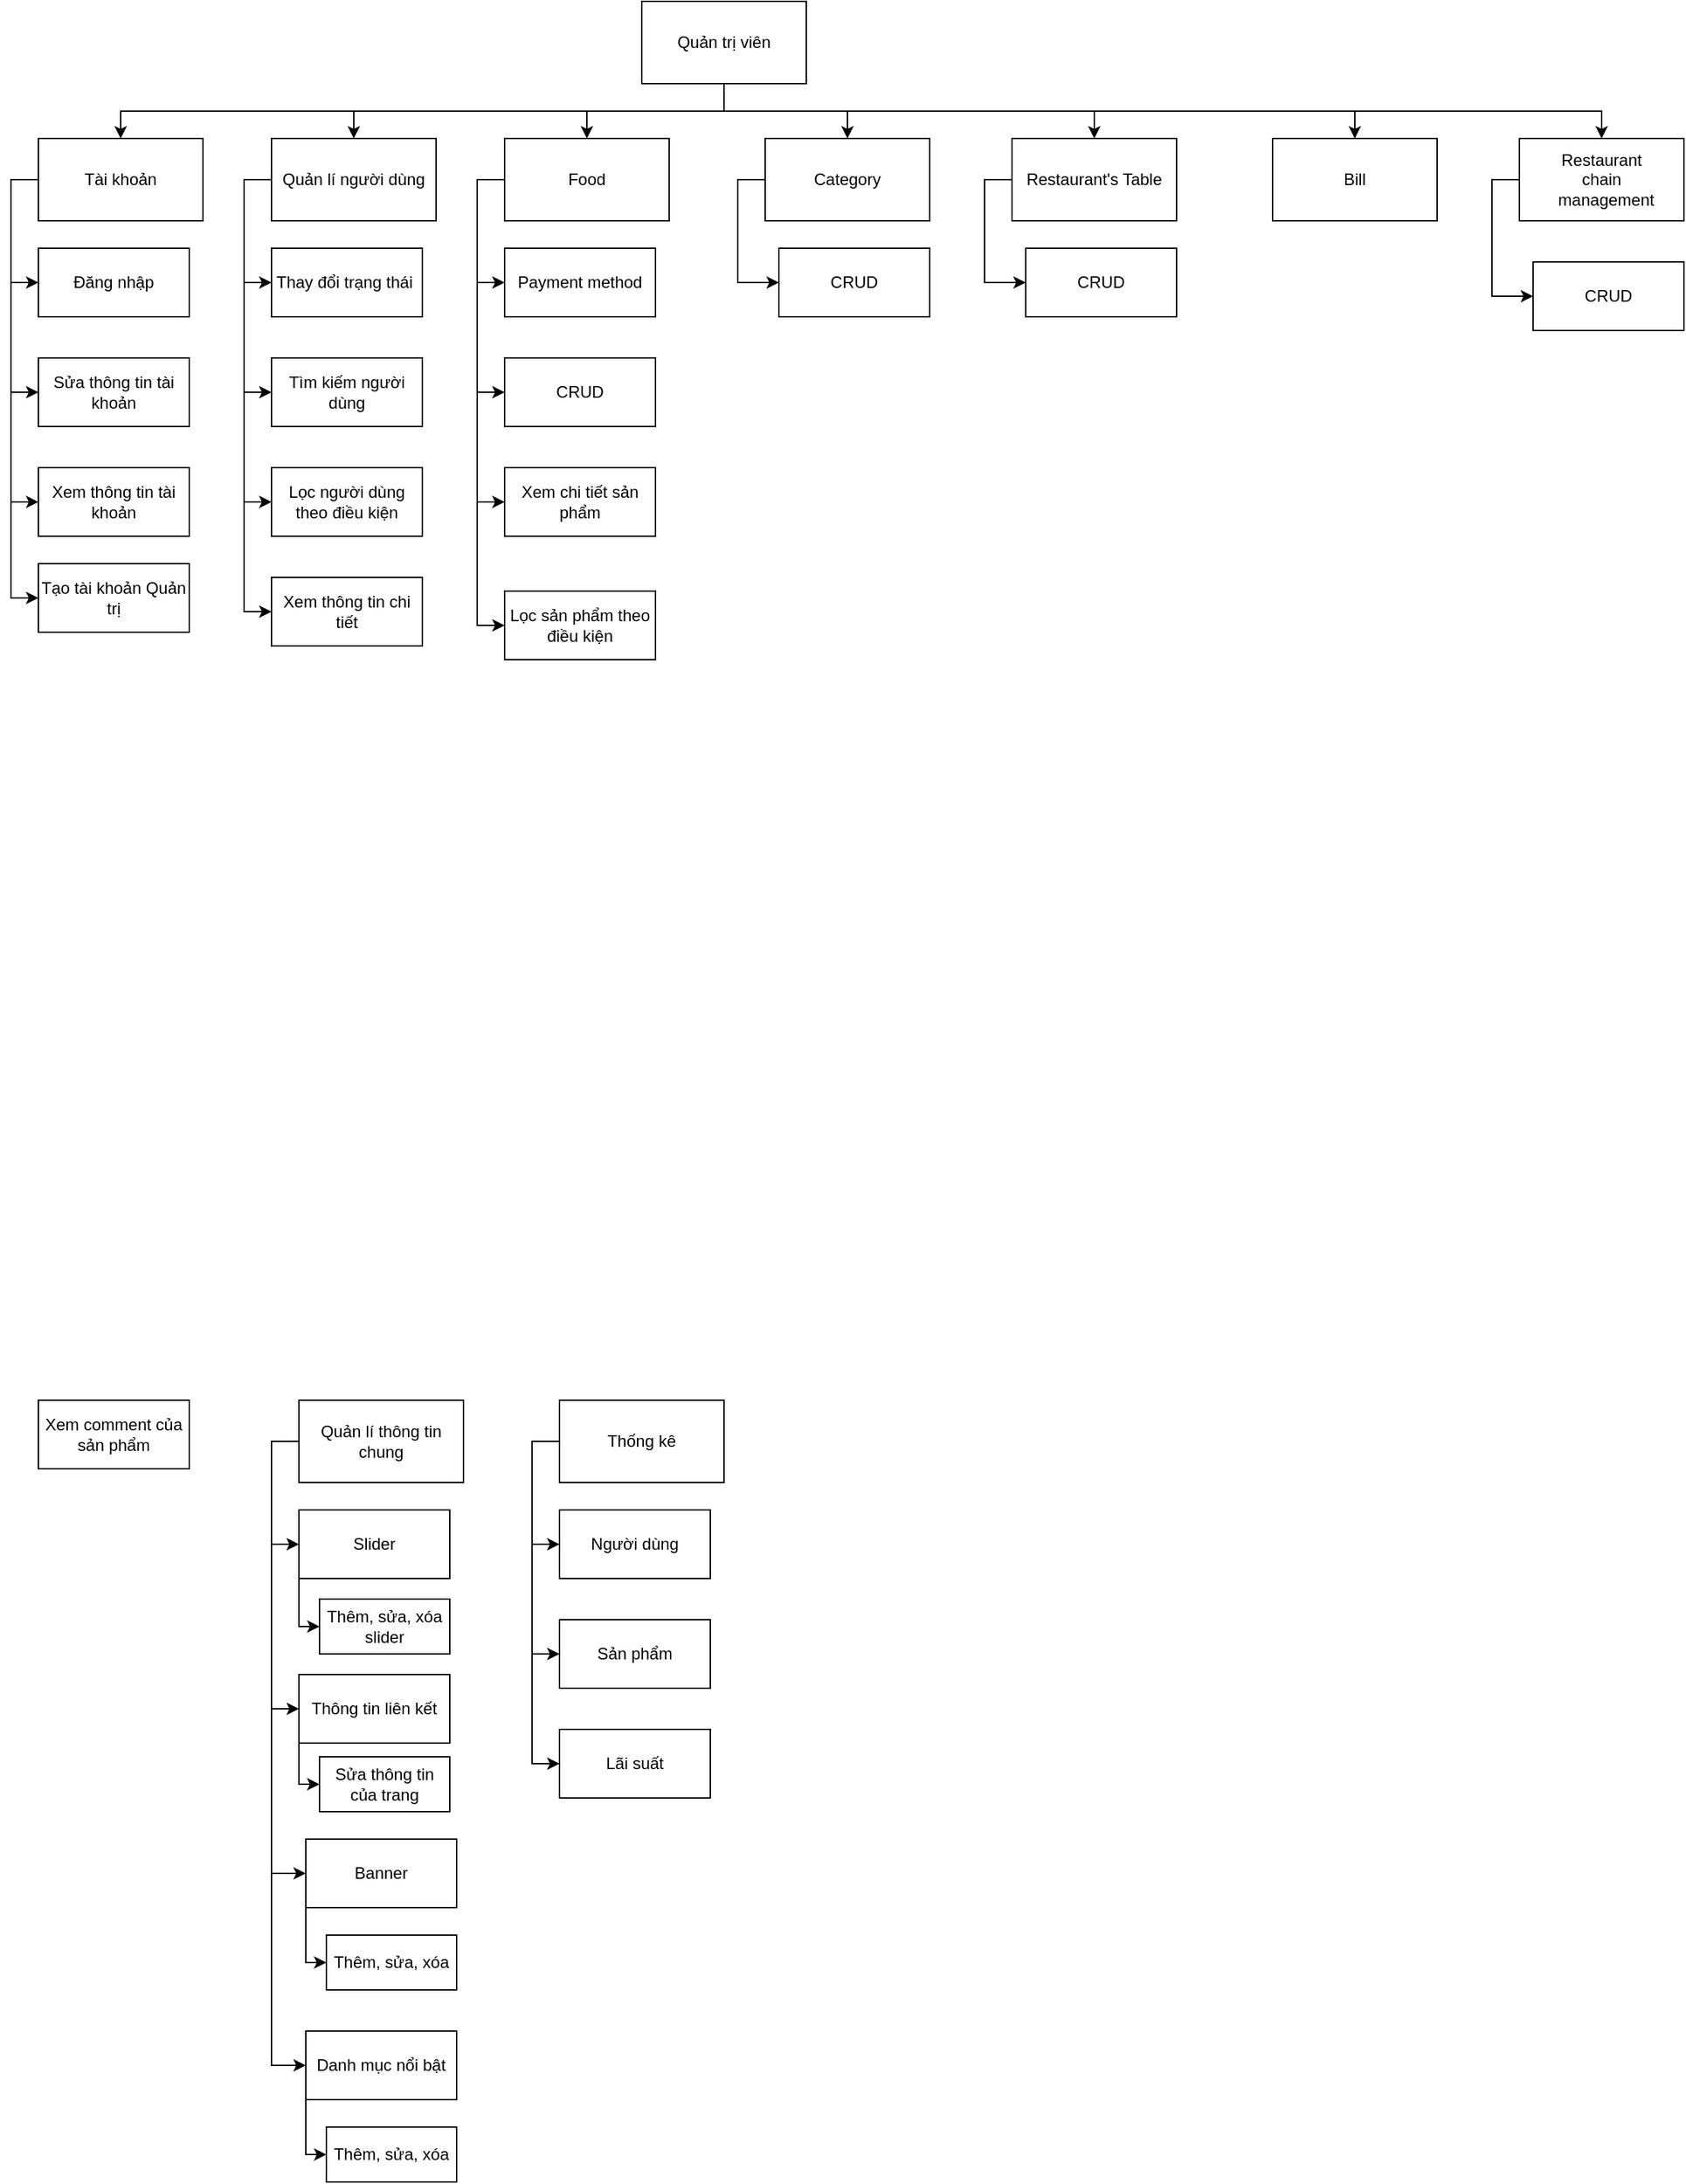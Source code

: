 <mxfile version="20.7.4" pages="2"><diagram id="S6a34cAJ6FbzMuUgn9UT" name="AdminFunc"><mxGraphModel dx="1049" dy="625" grid="1" gridSize="10" guides="1" tooltips="1" connect="1" arrows="1" fold="1" page="1" pageScale="1" pageWidth="827" pageHeight="1169" background="#ffffff" math="0" shadow="0"><root><mxCell id="0"/><mxCell id="1" parent="0"/><mxCell id="1QMe0hOP8fKqEk55TFbn-24" style="edgeStyle=orthogonalEdgeStyle;rounded=0;orthogonalLoop=1;jettySize=auto;html=1;exitX=0.5;exitY=1;exitDx=0;exitDy=0;entryX=0.5;entryY=0;entryDx=0;entryDy=0;" parent="1" source="1QMe0hOP8fKqEk55TFbn-1" target="1QMe0hOP8fKqEk55TFbn-2" edge="1"><mxGeometry relative="1" as="geometry"><Array as="points"><mxPoint x="580" y="100"/><mxPoint x="140" y="100"/></Array></mxGeometry></mxCell><mxCell id="1QMe0hOP8fKqEk55TFbn-25" style="edgeStyle=orthogonalEdgeStyle;rounded=0;orthogonalLoop=1;jettySize=auto;html=1;exitX=0.5;exitY=1;exitDx=0;exitDy=0;" parent="1" source="1QMe0hOP8fKqEk55TFbn-1" target="1QMe0hOP8fKqEk55TFbn-3" edge="1"><mxGeometry relative="1" as="geometry"/></mxCell><mxCell id="1QMe0hOP8fKqEk55TFbn-26" style="edgeStyle=orthogonalEdgeStyle;rounded=0;orthogonalLoop=1;jettySize=auto;html=1;exitX=0.5;exitY=1;exitDx=0;exitDy=0;" parent="1" source="1QMe0hOP8fKqEk55TFbn-1" target="1QMe0hOP8fKqEk55TFbn-4" edge="1"><mxGeometry relative="1" as="geometry"><mxPoint x="460" y="110" as="targetPoint"/></mxGeometry></mxCell><mxCell id="l_fmiocFP9ih8sD8bSBY-52" style="edgeStyle=orthogonalEdgeStyle;rounded=0;orthogonalLoop=1;jettySize=auto;html=1;entryX=0.5;entryY=0;entryDx=0;entryDy=0;" parent="1" source="1QMe0hOP8fKqEk55TFbn-1" target="l_fmiocFP9ih8sD8bSBY-8" edge="1"><mxGeometry relative="1" as="geometry"/></mxCell><mxCell id="l_fmiocFP9ih8sD8bSBY-54" style="edgeStyle=orthogonalEdgeStyle;rounded=0;orthogonalLoop=1;jettySize=auto;html=1;entryX=0.5;entryY=0;entryDx=0;entryDy=0;" parent="1" source="1QMe0hOP8fKqEk55TFbn-1" target="l_fmiocFP9ih8sD8bSBY-53" edge="1"><mxGeometry relative="1" as="geometry"><Array as="points"><mxPoint x="580" y="100"/><mxPoint x="850" y="100"/></Array></mxGeometry></mxCell><mxCell id="l_fmiocFP9ih8sD8bSBY-56" style="edgeStyle=orthogonalEdgeStyle;rounded=0;orthogonalLoop=1;jettySize=auto;html=1;entryX=0.5;entryY=0;entryDx=0;entryDy=0;" parent="1" source="1QMe0hOP8fKqEk55TFbn-1" target="NXDPdTp_VMdqfBLQFBYV-1" edge="1"><mxGeometry relative="1" as="geometry"><Array as="points"><mxPoint x="580" y="100"/><mxPoint x="1040" y="100"/></Array></mxGeometry></mxCell><mxCell id="l_fmiocFP9ih8sD8bSBY-57" style="edgeStyle=orthogonalEdgeStyle;rounded=0;orthogonalLoop=1;jettySize=auto;html=1;entryX=0.5;entryY=0;entryDx=0;entryDy=0;" parent="1" source="1QMe0hOP8fKqEk55TFbn-1" target="l_fmiocFP9ih8sD8bSBY-2" edge="1"><mxGeometry relative="1" as="geometry"><Array as="points"><mxPoint x="580" y="100"/><mxPoint x="1220" y="100"/></Array></mxGeometry></mxCell><mxCell id="1QMe0hOP8fKqEk55TFbn-1" value="Quản trị viên" style="rounded=0;whiteSpace=wrap;html=1;" parent="1" vertex="1"><mxGeometry x="520" y="20" width="120" height="60" as="geometry"/></mxCell><mxCell id="1QMe0hOP8fKqEk55TFbn-30" style="edgeStyle=orthogonalEdgeStyle;rounded=0;orthogonalLoop=1;jettySize=auto;html=1;exitX=0;exitY=0.5;exitDx=0;exitDy=0;entryX=0;entryY=0.5;entryDx=0;entryDy=0;" parent="1" source="1QMe0hOP8fKqEk55TFbn-2" target="1QMe0hOP8fKqEk55TFbn-8" edge="1"><mxGeometry relative="1" as="geometry"/></mxCell><mxCell id="1QMe0hOP8fKqEk55TFbn-31" style="edgeStyle=orthogonalEdgeStyle;rounded=0;orthogonalLoop=1;jettySize=auto;html=1;exitX=0;exitY=0.5;exitDx=0;exitDy=0;entryX=0;entryY=0.5;entryDx=0;entryDy=0;" parent="1" source="1QMe0hOP8fKqEk55TFbn-2" target="1QMe0hOP8fKqEk55TFbn-9" edge="1"><mxGeometry relative="1" as="geometry"/></mxCell><mxCell id="1QMe0hOP8fKqEk55TFbn-32" style="edgeStyle=orthogonalEdgeStyle;rounded=0;orthogonalLoop=1;jettySize=auto;html=1;exitX=0;exitY=0.5;exitDx=0;exitDy=0;entryX=0;entryY=0.5;entryDx=0;entryDy=0;" parent="1" source="1QMe0hOP8fKqEk55TFbn-2" target="1QMe0hOP8fKqEk55TFbn-10" edge="1"><mxGeometry relative="1" as="geometry"/></mxCell><mxCell id="lbw085937Y-UANZiom46-5" style="edgeStyle=orthogonalEdgeStyle;rounded=0;orthogonalLoop=1;jettySize=auto;html=1;entryX=0;entryY=0.5;entryDx=0;entryDy=0;" parent="1" source="1QMe0hOP8fKqEk55TFbn-2" target="lbw085937Y-UANZiom46-6" edge="1"><mxGeometry relative="1" as="geometry"><mxPoint x="60" y="450" as="targetPoint"/><Array as="points"><mxPoint x="60" y="150"/><mxPoint x="60" y="455"/></Array></mxGeometry></mxCell><mxCell id="1QMe0hOP8fKqEk55TFbn-2" value="Tài khoản" style="rounded=0;whiteSpace=wrap;html=1;" parent="1" vertex="1"><mxGeometry x="80" y="120" width="120" height="60" as="geometry"/></mxCell><mxCell id="1QMe0hOP8fKqEk55TFbn-37" style="edgeStyle=orthogonalEdgeStyle;rounded=0;orthogonalLoop=1;jettySize=auto;html=1;exitX=0;exitY=0.5;exitDx=0;exitDy=0;entryX=0;entryY=0.5;entryDx=0;entryDy=0;" parent="1" source="1QMe0hOP8fKqEk55TFbn-3" target="1QMe0hOP8fKqEk55TFbn-12" edge="1"><mxGeometry relative="1" as="geometry"/></mxCell><mxCell id="1QMe0hOP8fKqEk55TFbn-38" style="edgeStyle=orthogonalEdgeStyle;rounded=0;orthogonalLoop=1;jettySize=auto;html=1;exitX=0;exitY=0.5;exitDx=0;exitDy=0;entryX=0;entryY=0.5;entryDx=0;entryDy=0;" parent="1" source="1QMe0hOP8fKqEk55TFbn-3" target="1QMe0hOP8fKqEk55TFbn-34" edge="1"><mxGeometry relative="1" as="geometry"/></mxCell><mxCell id="1QMe0hOP8fKqEk55TFbn-40" style="edgeStyle=orthogonalEdgeStyle;rounded=0;orthogonalLoop=1;jettySize=auto;html=1;exitX=0;exitY=0.5;exitDx=0;exitDy=0;entryX=0;entryY=0.5;entryDx=0;entryDy=0;" parent="1" source="1QMe0hOP8fKqEk55TFbn-3" target="1QMe0hOP8fKqEk55TFbn-35" edge="1"><mxGeometry relative="1" as="geometry"/></mxCell><mxCell id="1QMe0hOP8fKqEk55TFbn-44" style="edgeStyle=orthogonalEdgeStyle;rounded=0;orthogonalLoop=1;jettySize=auto;html=1;entryX=0;entryY=0.5;entryDx=0;entryDy=0;" parent="1" source="1QMe0hOP8fKqEk55TFbn-3" target="1QMe0hOP8fKqEk55TFbn-36" edge="1"><mxGeometry relative="1" as="geometry"><Array as="points"><mxPoint x="230" y="150"/><mxPoint x="230" y="465"/></Array></mxGeometry></mxCell><mxCell id="1QMe0hOP8fKqEk55TFbn-3" value="Quản lí người dùng" style="rounded=0;whiteSpace=wrap;html=1;" parent="1" vertex="1"><mxGeometry x="250" y="120" width="120" height="60" as="geometry"/></mxCell><mxCell id="1QMe0hOP8fKqEk55TFbn-45" style="edgeStyle=orthogonalEdgeStyle;rounded=0;orthogonalLoop=1;jettySize=auto;html=1;entryX=0;entryY=0.5;entryDx=0;entryDy=0;" parent="1" source="1QMe0hOP8fKqEk55TFbn-4" edge="1"><mxGeometry relative="1" as="geometry"><Array as="points"><mxPoint x="400" y="150"/><mxPoint x="400" y="225"/></Array><mxPoint x="420.0" y="225" as="targetPoint"/></mxGeometry></mxCell><mxCell id="l_fmiocFP9ih8sD8bSBY-11" style="edgeStyle=orthogonalEdgeStyle;rounded=0;orthogonalLoop=1;jettySize=auto;html=1;entryX=0;entryY=0.5;entryDx=0;entryDy=0;" parent="1" source="1QMe0hOP8fKqEk55TFbn-4" target="1QMe0hOP8fKqEk55TFbn-17" edge="1"><mxGeometry relative="1" as="geometry"><Array as="points"><mxPoint x="400" y="150"/><mxPoint x="400" y="305"/></Array></mxGeometry></mxCell><mxCell id="l_fmiocFP9ih8sD8bSBY-12" style="edgeStyle=orthogonalEdgeStyle;rounded=0;orthogonalLoop=1;jettySize=auto;html=1;entryX=0;entryY=0.5;entryDx=0;entryDy=0;" parent="1" source="1QMe0hOP8fKqEk55TFbn-4" target="1QMe0hOP8fKqEk55TFbn-18" edge="1"><mxGeometry relative="1" as="geometry"><Array as="points"><mxPoint x="400" y="150"/><mxPoint x="400" y="385"/></Array></mxGeometry></mxCell><mxCell id="l_fmiocFP9ih8sD8bSBY-17" style="edgeStyle=orthogonalEdgeStyle;rounded=0;orthogonalLoop=1;jettySize=auto;html=1;entryX=0;entryY=0.5;entryDx=0;entryDy=0;" parent="1" source="1QMe0hOP8fKqEk55TFbn-4" target="1QMe0hOP8fKqEk55TFbn-20" edge="1"><mxGeometry relative="1" as="geometry"><Array as="points"><mxPoint x="400" y="150"/><mxPoint x="400" y="475"/></Array></mxGeometry></mxCell><mxCell id="1QMe0hOP8fKqEk55TFbn-4" value="Food" style="rounded=0;whiteSpace=wrap;html=1;" parent="1" vertex="1"><mxGeometry x="420" y="120" width="120" height="60" as="geometry"/></mxCell><mxCell id="1QMe0hOP8fKqEk55TFbn-8" value="Đăng nhập" style="rounded=0;whiteSpace=wrap;html=1;" parent="1" vertex="1"><mxGeometry x="80" y="200" width="110" height="50" as="geometry"/></mxCell><mxCell id="1QMe0hOP8fKqEk55TFbn-9" value="Sửa thông tin tài khoản" style="rounded=0;whiteSpace=wrap;html=1;" parent="1" vertex="1"><mxGeometry x="80" y="280" width="110" height="50" as="geometry"/></mxCell><mxCell id="1QMe0hOP8fKqEk55TFbn-10" value="Xem thông tin tài khoản" style="rounded=0;whiteSpace=wrap;html=1;" parent="1" vertex="1"><mxGeometry x="80" y="360" width="110" height="50" as="geometry"/></mxCell><mxCell id="1QMe0hOP8fKqEk55TFbn-12" value="Thay đổi trạng thái&amp;nbsp;" style="rounded=0;whiteSpace=wrap;html=1;" parent="1" vertex="1"><mxGeometry x="250" y="200" width="110" height="50" as="geometry"/></mxCell><mxCell id="1QMe0hOP8fKqEk55TFbn-17" value="CRUD" style="rounded=0;whiteSpace=wrap;html=1;" parent="1" vertex="1"><mxGeometry x="420" y="280" width="110" height="50" as="geometry"/></mxCell><mxCell id="1QMe0hOP8fKqEk55TFbn-18" value="Xem chi tiết sản phẩm" style="rounded=0;whiteSpace=wrap;html=1;" parent="1" vertex="1"><mxGeometry x="420" y="360" width="110" height="50" as="geometry"/></mxCell><mxCell id="1QMe0hOP8fKqEk55TFbn-20" value="Lọc sản phẩm theo điều kiện" style="rounded=0;whiteSpace=wrap;html=1;" parent="1" vertex="1"><mxGeometry x="420" y="450" width="110" height="50" as="geometry"/></mxCell><mxCell id="1QMe0hOP8fKqEk55TFbn-34" value="Tìm kiếm người dùng" style="rounded=0;whiteSpace=wrap;html=1;" parent="1" vertex="1"><mxGeometry x="250" y="280" width="110" height="50" as="geometry"/></mxCell><mxCell id="1QMe0hOP8fKqEk55TFbn-35" value="Lọc người dùng theo điều kiện" style="rounded=0;whiteSpace=wrap;html=1;" parent="1" vertex="1"><mxGeometry x="250" y="360" width="110" height="50" as="geometry"/></mxCell><mxCell id="1QMe0hOP8fKqEk55TFbn-36" value="Xem thông tin chi tiết" style="rounded=0;whiteSpace=wrap;html=1;" parent="1" vertex="1"><mxGeometry x="250" y="440" width="110" height="50" as="geometry"/></mxCell><mxCell id="NXDPdTp_VMdqfBLQFBYV-1" value="Bill" style="rounded=0;whiteSpace=wrap;html=1;" parent="1" vertex="1"><mxGeometry x="980" y="120" width="120" height="60" as="geometry"/></mxCell><mxCell id="lbw085937Y-UANZiom46-6" value="Tạo tài khoản Quản trị" style="rounded=0;whiteSpace=wrap;html=1;" parent="1" vertex="1"><mxGeometry x="80" y="430" width="110" height="50" as="geometry"/></mxCell><mxCell id="l_fmiocFP9ih8sD8bSBY-5" style="edgeStyle=orthogonalEdgeStyle;rounded=0;orthogonalLoop=1;jettySize=auto;html=1;entryX=0;entryY=0.5;entryDx=0;entryDy=0;" parent="1" source="l_fmiocFP9ih8sD8bSBY-2" target="l_fmiocFP9ih8sD8bSBY-4" edge="1"><mxGeometry relative="1" as="geometry"><Array as="points"><mxPoint x="1140" y="150"/><mxPoint x="1140" y="235"/></Array></mxGeometry></mxCell><mxCell id="l_fmiocFP9ih8sD8bSBY-2" value="Restaurant&lt;br&gt;chain&lt;br&gt;&amp;nbsp; management" style="rounded=0;whiteSpace=wrap;html=1;" parent="1" vertex="1"><mxGeometry x="1160" y="120" width="120" height="60" as="geometry"/></mxCell><mxCell id="l_fmiocFP9ih8sD8bSBY-4" value="CRUD" style="rounded=0;whiteSpace=wrap;html=1;" parent="1" vertex="1"><mxGeometry x="1170" y="210" width="110" height="50" as="geometry"/></mxCell><mxCell id="l_fmiocFP9ih8sD8bSBY-6" value="Payment method" style="rounded=0;whiteSpace=wrap;html=1;" parent="1" vertex="1"><mxGeometry x="420" y="200" width="110" height="50" as="geometry"/></mxCell><mxCell id="l_fmiocFP9ih8sD8bSBY-61" style="edgeStyle=orthogonalEdgeStyle;rounded=0;orthogonalLoop=1;jettySize=auto;html=1;entryX=0;entryY=0.5;entryDx=0;entryDy=0;" parent="1" source="l_fmiocFP9ih8sD8bSBY-8" target="l_fmiocFP9ih8sD8bSBY-59" edge="1"><mxGeometry relative="1" as="geometry"><Array as="points"><mxPoint x="590" y="150"/><mxPoint x="590" y="225"/></Array></mxGeometry></mxCell><mxCell id="l_fmiocFP9ih8sD8bSBY-8" value="Category" style="rounded=0;whiteSpace=wrap;html=1;" parent="1" vertex="1"><mxGeometry x="610" y="120" width="120" height="60" as="geometry"/></mxCell><mxCell id="l_fmiocFP9ih8sD8bSBY-16" value="Xem comment của sản phẩm" style="rounded=0;whiteSpace=wrap;html=1;" parent="1" vertex="1"><mxGeometry x="80" y="1040" width="110" height="50" as="geometry"/></mxCell><mxCell id="l_fmiocFP9ih8sD8bSBY-35" style="edgeStyle=orthogonalEdgeStyle;rounded=0;orthogonalLoop=1;jettySize=auto;html=1;entryX=0;entryY=0.5;entryDx=0;entryDy=0;" parent="1" source="l_fmiocFP9ih8sD8bSBY-39" target="l_fmiocFP9ih8sD8bSBY-41" edge="1"><mxGeometry relative="1" as="geometry"><Array as="points"><mxPoint x="250" y="1070"/><mxPoint x="250" y="1145"/></Array></mxGeometry></mxCell><mxCell id="l_fmiocFP9ih8sD8bSBY-36" style="edgeStyle=orthogonalEdgeStyle;rounded=0;orthogonalLoop=1;jettySize=auto;html=1;entryX=0;entryY=0.5;entryDx=0;entryDy=0;" parent="1" source="l_fmiocFP9ih8sD8bSBY-39" target="l_fmiocFP9ih8sD8bSBY-44" edge="1"><mxGeometry relative="1" as="geometry"><Array as="points"><mxPoint x="250" y="1070"/><mxPoint x="250" y="1265"/></Array></mxGeometry></mxCell><mxCell id="l_fmiocFP9ih8sD8bSBY-37" style="edgeStyle=orthogonalEdgeStyle;rounded=0;orthogonalLoop=1;jettySize=auto;html=1;entryX=0;entryY=0.5;entryDx=0;entryDy=0;" parent="1" target="l_fmiocFP9ih8sD8bSBY-47" edge="1"><mxGeometry relative="1" as="geometry"><mxPoint x="250.0" y="1110" as="sourcePoint"/><Array as="points"><mxPoint x="250" y="1385"/></Array></mxGeometry></mxCell><mxCell id="l_fmiocFP9ih8sD8bSBY-38" style="edgeStyle=orthogonalEdgeStyle;rounded=0;orthogonalLoop=1;jettySize=auto;html=1;entryX=0;entryY=0.5;entryDx=0;entryDy=0;" parent="1" source="l_fmiocFP9ih8sD8bSBY-39" target="l_fmiocFP9ih8sD8bSBY-50" edge="1"><mxGeometry relative="1" as="geometry"><Array as="points"><mxPoint x="250" y="1070"/><mxPoint x="250" y="1525"/></Array></mxGeometry></mxCell><mxCell id="l_fmiocFP9ih8sD8bSBY-39" value="Quản lí thông tin chung" style="rounded=0;whiteSpace=wrap;html=1;" parent="1" vertex="1"><mxGeometry x="270" y="1040" width="120" height="60" as="geometry"/></mxCell><mxCell id="l_fmiocFP9ih8sD8bSBY-40" style="edgeStyle=orthogonalEdgeStyle;rounded=0;orthogonalLoop=1;jettySize=auto;html=1;exitX=0;exitY=1;exitDx=0;exitDy=0;entryX=0;entryY=0.5;entryDx=0;entryDy=0;" parent="1" source="l_fmiocFP9ih8sD8bSBY-41" target="l_fmiocFP9ih8sD8bSBY-42" edge="1"><mxGeometry relative="1" as="geometry"><Array as="points"><mxPoint x="270" y="1205"/></Array></mxGeometry></mxCell><mxCell id="l_fmiocFP9ih8sD8bSBY-41" value="Slider" style="rounded=0;whiteSpace=wrap;html=1;" parent="1" vertex="1"><mxGeometry x="270" y="1120" width="110" height="50" as="geometry"/></mxCell><mxCell id="l_fmiocFP9ih8sD8bSBY-42" value="Thêm, sửa, xóa slider" style="rounded=0;whiteSpace=wrap;html=1;" parent="1" vertex="1"><mxGeometry x="285" y="1185" width="95" height="40" as="geometry"/></mxCell><mxCell id="l_fmiocFP9ih8sD8bSBY-43" style="edgeStyle=orthogonalEdgeStyle;rounded=0;orthogonalLoop=1;jettySize=auto;html=1;exitX=0;exitY=1;exitDx=0;exitDy=0;entryX=0;entryY=0.5;entryDx=0;entryDy=0;" parent="1" source="l_fmiocFP9ih8sD8bSBY-44" target="l_fmiocFP9ih8sD8bSBY-45" edge="1"><mxGeometry relative="1" as="geometry"><Array as="points"><mxPoint x="270" y="1320"/></Array></mxGeometry></mxCell><mxCell id="l_fmiocFP9ih8sD8bSBY-44" value="Thông tin liên kết" style="rounded=0;whiteSpace=wrap;html=1;" parent="1" vertex="1"><mxGeometry x="270" y="1240" width="110" height="50" as="geometry"/></mxCell><mxCell id="l_fmiocFP9ih8sD8bSBY-45" value="Sửa thông tin của trang" style="rounded=0;whiteSpace=wrap;html=1;" parent="1" vertex="1"><mxGeometry x="285" y="1300" width="95" height="40" as="geometry"/></mxCell><mxCell id="l_fmiocFP9ih8sD8bSBY-46" style="edgeStyle=orthogonalEdgeStyle;rounded=0;orthogonalLoop=1;jettySize=auto;html=1;exitX=0;exitY=1;exitDx=0;exitDy=0;entryX=0;entryY=0.5;entryDx=0;entryDy=0;" parent="1" source="l_fmiocFP9ih8sD8bSBY-47" target="l_fmiocFP9ih8sD8bSBY-48" edge="1"><mxGeometry relative="1" as="geometry"><Array as="points"><mxPoint x="275" y="1450"/></Array></mxGeometry></mxCell><mxCell id="l_fmiocFP9ih8sD8bSBY-47" value="Banner" style="rounded=0;whiteSpace=wrap;html=1;" parent="1" vertex="1"><mxGeometry x="275" y="1360" width="110" height="50" as="geometry"/></mxCell><mxCell id="l_fmiocFP9ih8sD8bSBY-48" value="Thêm, sửa, xóa" style="rounded=0;whiteSpace=wrap;html=1;" parent="1" vertex="1"><mxGeometry x="290" y="1430" width="95" height="40" as="geometry"/></mxCell><mxCell id="l_fmiocFP9ih8sD8bSBY-49" style="edgeStyle=orthogonalEdgeStyle;rounded=0;orthogonalLoop=1;jettySize=auto;html=1;exitX=0;exitY=1;exitDx=0;exitDy=0;entryX=0;entryY=0.5;entryDx=0;entryDy=0;" parent="1" source="l_fmiocFP9ih8sD8bSBY-50" target="l_fmiocFP9ih8sD8bSBY-51" edge="1"><mxGeometry relative="1" as="geometry"><Array as="points"><mxPoint x="275" y="1590"/></Array></mxGeometry></mxCell><mxCell id="l_fmiocFP9ih8sD8bSBY-50" value="Danh mục nổi bật" style="rounded=0;whiteSpace=wrap;html=1;" parent="1" vertex="1"><mxGeometry x="275" y="1500" width="110" height="50" as="geometry"/></mxCell><mxCell id="l_fmiocFP9ih8sD8bSBY-51" value="Thêm, sửa, xóa" style="rounded=0;whiteSpace=wrap;html=1;" parent="1" vertex="1"><mxGeometry x="290" y="1570" width="95" height="40" as="geometry"/></mxCell><mxCell id="l_fmiocFP9ih8sD8bSBY-62" style="edgeStyle=orthogonalEdgeStyle;rounded=0;orthogonalLoop=1;jettySize=auto;html=1;entryX=0;entryY=0.5;entryDx=0;entryDy=0;" parent="1" source="l_fmiocFP9ih8sD8bSBY-53" target="l_fmiocFP9ih8sD8bSBY-58" edge="1"><mxGeometry relative="1" as="geometry"><Array as="points"><mxPoint x="770" y="150"/><mxPoint x="770" y="225"/></Array></mxGeometry></mxCell><mxCell id="l_fmiocFP9ih8sD8bSBY-53" value="Restaurant's Table" style="rounded=0;whiteSpace=wrap;html=1;" parent="1" vertex="1"><mxGeometry x="790" y="120" width="120" height="60" as="geometry"/></mxCell><mxCell id="l_fmiocFP9ih8sD8bSBY-58" value="CRUD" style="rounded=0;whiteSpace=wrap;html=1;" parent="1" vertex="1"><mxGeometry x="800" y="200" width="110" height="50" as="geometry"/></mxCell><mxCell id="l_fmiocFP9ih8sD8bSBY-59" value="CRUD" style="rounded=0;whiteSpace=wrap;html=1;" parent="1" vertex="1"><mxGeometry x="620" y="200" width="110" height="50" as="geometry"/></mxCell><mxCell id="l_fmiocFP9ih8sD8bSBY-63" style="edgeStyle=orthogonalEdgeStyle;rounded=0;orthogonalLoop=1;jettySize=auto;html=1;entryX=0;entryY=0.5;entryDx=0;entryDy=0;" parent="1" source="l_fmiocFP9ih8sD8bSBY-66" target="l_fmiocFP9ih8sD8bSBY-67" edge="1"><mxGeometry relative="1" as="geometry"><Array as="points"><mxPoint x="440" y="1070"/><mxPoint x="440" y="1145"/></Array></mxGeometry></mxCell><mxCell id="l_fmiocFP9ih8sD8bSBY-64" style="edgeStyle=orthogonalEdgeStyle;rounded=0;orthogonalLoop=1;jettySize=auto;html=1;entryX=0;entryY=0.5;entryDx=0;entryDy=0;" parent="1" source="l_fmiocFP9ih8sD8bSBY-66" target="l_fmiocFP9ih8sD8bSBY-68" edge="1"><mxGeometry relative="1" as="geometry"><Array as="points"><mxPoint x="440" y="1070"/><mxPoint x="440" y="1225"/></Array></mxGeometry></mxCell><mxCell id="l_fmiocFP9ih8sD8bSBY-65" style="edgeStyle=orthogonalEdgeStyle;rounded=0;orthogonalLoop=1;jettySize=auto;html=1;entryX=0;entryY=0.5;entryDx=0;entryDy=0;" parent="1" source="l_fmiocFP9ih8sD8bSBY-66" target="l_fmiocFP9ih8sD8bSBY-69" edge="1"><mxGeometry relative="1" as="geometry"><Array as="points"><mxPoint x="440" y="1070"/><mxPoint x="440" y="1305"/></Array></mxGeometry></mxCell><mxCell id="l_fmiocFP9ih8sD8bSBY-66" value="Thống kê" style="rounded=0;whiteSpace=wrap;html=1;" parent="1" vertex="1"><mxGeometry x="460" y="1040" width="120" height="60" as="geometry"/></mxCell><mxCell id="l_fmiocFP9ih8sD8bSBY-67" value="Người dùng" style="rounded=0;whiteSpace=wrap;html=1;" parent="1" vertex="1"><mxGeometry x="460" y="1120" width="110" height="50" as="geometry"/></mxCell><mxCell id="l_fmiocFP9ih8sD8bSBY-68" value="Sản phẩm" style="rounded=0;whiteSpace=wrap;html=1;" parent="1" vertex="1"><mxGeometry x="460" y="1200" width="110" height="50" as="geometry"/></mxCell><mxCell id="l_fmiocFP9ih8sD8bSBY-69" value="Lãi suất" style="rounded=0;whiteSpace=wrap;html=1;" parent="1" vertex="1"><mxGeometry x="460" y="1280" width="110" height="50" as="geometry"/></mxCell></root></mxGraphModel></diagram><diagram id="cfAqSkBHm7D6pZPo2q9w" name="UserFunc"><mxGraphModel dx="1049" dy="625" grid="1" gridSize="10" guides="1" tooltips="1" connect="1" arrows="1" fold="1" page="1" pageScale="1" pageWidth="850" pageHeight="1100" math="0" shadow="0"><root><mxCell id="0"/><mxCell id="1" parent="0"/><mxCell id="O4GNdBEwCMFl_1mHco0_-1" style="edgeStyle=orthogonalEdgeStyle;rounded=0;orthogonalLoop=1;jettySize=auto;html=1;entryX=0.5;entryY=0;entryDx=0;entryDy=0;" parent="1" source="O4GNdBEwCMFl_1mHco0_-9" target="O4GNdBEwCMFl_1mHco0_-15" edge="1"><mxGeometry relative="1" as="geometry"><Array as="points"><mxPoint x="970" y="280"/><mxPoint x="710" y="280"/></Array></mxGeometry></mxCell><mxCell id="O4GNdBEwCMFl_1mHco0_-5" style="edgeStyle=orthogonalEdgeStyle;rounded=0;orthogonalLoop=1;jettySize=auto;html=1;entryX=0.45;entryY=0.017;entryDx=0;entryDy=0;entryPerimeter=0;" parent="1" source="O4GNdBEwCMFl_1mHco0_-9" target="O4GNdBEwCMFl_1mHco0_-29" edge="1"><mxGeometry relative="1" as="geometry"><Array as="points"><mxPoint x="970" y="280"/><mxPoint x="1154" y="280"/></Array></mxGeometry></mxCell><mxCell id="O4GNdBEwCMFl_1mHco0_-9" value="Người dùng" style="rounded=0;whiteSpace=wrap;html=1;" parent="1" vertex="1"><mxGeometry x="910" y="180" width="120" height="60" as="geometry"/></mxCell><mxCell id="O4GNdBEwCMFl_1mHco0_-10" style="edgeStyle=orthogonalEdgeStyle;rounded=0;orthogonalLoop=1;jettySize=auto;html=1;entryX=0;entryY=0.5;entryDx=0;entryDy=0;exitX=0;exitY=0.5;exitDx=0;exitDy=0;" parent="1" source="O4GNdBEwCMFl_1mHco0_-15" target="O4GNdBEwCMFl_1mHco0_-30" edge="1"><mxGeometry relative="1" as="geometry"/></mxCell><mxCell id="O4GNdBEwCMFl_1mHco0_-11" style="edgeStyle=orthogonalEdgeStyle;rounded=0;orthogonalLoop=1;jettySize=auto;html=1;entryX=0;entryY=0.5;entryDx=0;entryDy=0;exitX=0;exitY=0.5;exitDx=0;exitDy=0;" parent="1" source="O4GNdBEwCMFl_1mHco0_-15" target="O4GNdBEwCMFl_1mHco0_-31" edge="1"><mxGeometry relative="1" as="geometry"><mxPoint x="710" y="391" as="sourcePoint"/></mxGeometry></mxCell><mxCell id="O4GNdBEwCMFl_1mHco0_-12" style="edgeStyle=orthogonalEdgeStyle;rounded=0;orthogonalLoop=1;jettySize=auto;html=1;entryX=0;entryY=0.5;entryDx=0;entryDy=0;" parent="1" source="O4GNdBEwCMFl_1mHco0_-15" target="O4GNdBEwCMFl_1mHco0_-32" edge="1"><mxGeometry relative="1" as="geometry"><Array as="points"><mxPoint x="630" y="351"/><mxPoint x="630" y="566"/></Array></mxGeometry></mxCell><mxCell id="O4GNdBEwCMFl_1mHco0_-13" style="edgeStyle=orthogonalEdgeStyle;rounded=0;orthogonalLoop=1;jettySize=auto;html=1;entryX=0;entryY=0.5;entryDx=0;entryDy=0;" parent="1" target="O4GNdBEwCMFl_1mHco0_-33" edge="1"><mxGeometry relative="1" as="geometry"><mxPoint x="630" y="391" as="sourcePoint"/><Array as="points"><mxPoint x="630" y="636"/></Array></mxGeometry></mxCell><mxCell id="O4GNdBEwCMFl_1mHco0_-15" value="Account" style="rounded=0;whiteSpace=wrap;html=1;" parent="1" vertex="1"><mxGeometry x="650" y="321" width="120" height="60" as="geometry"/></mxCell><mxCell id="O4GNdBEwCMFl_1mHco0_-18" style="edgeStyle=orthogonalEdgeStyle;rounded=0;orthogonalLoop=1;jettySize=auto;html=1;entryX=0;entryY=0.5;entryDx=0;entryDy=0;" parent="1" source="O4GNdBEwCMFl_1mHco0_-22" target="O4GNdBEwCMFl_1mHco0_-34" edge="1"><mxGeometry relative="1" as="geometry"><Array as="points"><mxPoint x="870" y="470"/><mxPoint x="870" y="545"/></Array></mxGeometry></mxCell><mxCell id="O4GNdBEwCMFl_1mHco0_-19" style="edgeStyle=orthogonalEdgeStyle;rounded=0;orthogonalLoop=1;jettySize=auto;html=1;entryX=0;entryY=0.5;entryDx=0;entryDy=0;" parent="1" target="O4GNdBEwCMFl_1mHco0_-35" edge="1"><mxGeometry relative="1" as="geometry"><mxPoint x="870" y="500" as="sourcePoint"/><Array as="points"><mxPoint x="870" y="615"/></Array></mxGeometry></mxCell><mxCell id="O4GNdBEwCMFl_1mHco0_-20" style="edgeStyle=orthogonalEdgeStyle;rounded=0;orthogonalLoop=1;jettySize=auto;html=1;entryX=0;entryY=0.5;entryDx=0;entryDy=0;" parent="1" source="O4GNdBEwCMFl_1mHco0_-22" target="O4GNdBEwCMFl_1mHco0_-39" edge="1"><mxGeometry relative="1" as="geometry"><Array as="points"><mxPoint x="870" y="470"/><mxPoint x="870" y="685"/></Array></mxGeometry></mxCell><mxCell id="O4GNdBEwCMFl_1mHco0_-21" style="edgeStyle=orthogonalEdgeStyle;rounded=0;orthogonalLoop=1;jettySize=auto;html=1;entryX=0;entryY=0.5;entryDx=0;entryDy=0;" parent="1" source="O4GNdBEwCMFl_1mHco0_-22" target="O4GNdBEwCMFl_1mHco0_-52" edge="1"><mxGeometry relative="1" as="geometry"><Array as="points"><mxPoint x="870" y="470"/><mxPoint x="870" y="980"/></Array></mxGeometry></mxCell><mxCell id="O4GNdBEwCMFl_1mHco0_-22" value="Order food" style="rounded=0;whiteSpace=wrap;html=1;" parent="1" vertex="1"><mxGeometry x="890" y="440" width="120" height="60" as="geometry"/></mxCell><mxCell id="O4GNdBEwCMFl_1mHco0_-23" style="edgeStyle=orthogonalEdgeStyle;rounded=0;orthogonalLoop=1;jettySize=auto;html=1;entryX=0;entryY=0.64;entryDx=0;entryDy=0;entryPerimeter=0;" parent="1" source="O4GNdBEwCMFl_1mHco0_-26" target="O4GNdBEwCMFl_1mHco0_-41" edge="1"><mxGeometry relative="1" as="geometry"><Array as="points"><mxPoint x="1080" y="470"/><mxPoint x="1080" y="552"/></Array></mxGeometry></mxCell><mxCell id="O4GNdBEwCMFl_1mHco0_-24" style="edgeStyle=orthogonalEdgeStyle;rounded=0;orthogonalLoop=1;jettySize=auto;html=1;entryX=0;entryY=0.5;entryDx=0;entryDy=0;" parent="1" target="O4GNdBEwCMFl_1mHco0_-49" edge="1"><mxGeometry relative="1" as="geometry"><mxPoint x="1080" y="510" as="sourcePoint"/><Array as="points"><mxPoint x="1080" y="675"/></Array></mxGeometry></mxCell><mxCell id="O4GNdBEwCMFl_1mHco0_-25" style="edgeStyle=orthogonalEdgeStyle;rounded=0;orthogonalLoop=1;jettySize=auto;html=1;entryX=0;entryY=0.5;entryDx=0;entryDy=0;" parent="1" source="O4GNdBEwCMFl_1mHco0_-26" target="O4GNdBEwCMFl_1mHco0_-69" edge="1"><mxGeometry relative="1" as="geometry"><mxPoint x="1080" y="820" as="targetPoint"/><Array as="points"><mxPoint x="1080" y="470"/><mxPoint x="1080" y="815"/></Array></mxGeometry></mxCell><mxCell id="O4GNdBEwCMFl_1mHco0_-26" value="Reservation table" style="rounded=0;whiteSpace=wrap;html=1;" parent="1" vertex="1"><mxGeometry x="1100" y="440" width="120" height="60" as="geometry"/></mxCell><mxCell id="2hO_oYZ7Wr9TNhsnZ8zA-1" style="edgeStyle=orthogonalEdgeStyle;rounded=0;orthogonalLoop=1;jettySize=auto;html=1;entryX=0.5;entryY=0;entryDx=0;entryDy=0;" edge="1" parent="1" source="O4GNdBEwCMFl_1mHco0_-29" target="O4GNdBEwCMFl_1mHco0_-22"><mxGeometry relative="1" as="geometry"/></mxCell><mxCell id="2hO_oYZ7Wr9TNhsnZ8zA-2" style="edgeStyle=orthogonalEdgeStyle;rounded=0;orthogonalLoop=1;jettySize=auto;html=1;entryX=0.5;entryY=0;entryDx=0;entryDy=0;" edge="1" parent="1" source="O4GNdBEwCMFl_1mHco0_-29" target="O4GNdBEwCMFl_1mHco0_-26"><mxGeometry relative="1" as="geometry"/></mxCell><mxCell id="2hO_oYZ7Wr9TNhsnZ8zA-3" style="edgeStyle=orthogonalEdgeStyle;rounded=0;orthogonalLoop=1;jettySize=auto;html=1;entryX=0.5;entryY=0;entryDx=0;entryDy=0;" edge="1" parent="1" source="O4GNdBEwCMFl_1mHco0_-29" target="O4GNdBEwCMFl_1mHco0_-56"><mxGeometry relative="1" as="geometry"/></mxCell><mxCell id="O4GNdBEwCMFl_1mHco0_-29" value="Search restaurant" style="rounded=0;whiteSpace=wrap;html=1;" parent="1" vertex="1"><mxGeometry x="1100" y="320" width="120" height="60" as="geometry"/></mxCell><mxCell id="O4GNdBEwCMFl_1mHco0_-30" value="Login,register" style="rounded=0;whiteSpace=wrap;html=1;" parent="1" vertex="1"><mxGeometry x="650" y="401" width="110" height="50" as="geometry"/></mxCell><mxCell id="O4GNdBEwCMFl_1mHco0_-31" value="Change account info" style="rounded=0;whiteSpace=wrap;html=1;" parent="1" vertex="1"><mxGeometry x="650" y="471" width="110" height="50" as="geometry"/></mxCell><mxCell id="O4GNdBEwCMFl_1mHco0_-32" value="View account info" style="rounded=0;whiteSpace=wrap;html=1;" parent="1" vertex="1"><mxGeometry x="650" y="541" width="110" height="50" as="geometry"/></mxCell><mxCell id="O4GNdBEwCMFl_1mHco0_-33" value="Password recovery" style="rounded=0;whiteSpace=wrap;html=1;" parent="1" vertex="1"><mxGeometry x="650" y="610" width="110" height="50" as="geometry"/></mxCell><mxCell id="O4GNdBEwCMFl_1mHco0_-34" value="Danh sách sản phẩm" style="rounded=0;whiteSpace=wrap;html=1;" parent="1" vertex="1"><mxGeometry x="890" y="520" width="110" height="50" as="geometry"/></mxCell><mxCell id="O4GNdBEwCMFl_1mHco0_-35" value="Xem thông tin chi tiết của từng sản phẩm" style="rounded=0;whiteSpace=wrap;html=1;" parent="1" vertex="1"><mxGeometry x="890" y="590" width="110" height="50" as="geometry"/></mxCell><mxCell id="O4GNdBEwCMFl_1mHco0_-36" style="edgeStyle=orthogonalEdgeStyle;rounded=0;orthogonalLoop=1;jettySize=auto;html=1;exitX=0;exitY=1;exitDx=0;exitDy=0;entryX=0;entryY=0.5;entryDx=0;entryDy=0;" parent="1" source="O4GNdBEwCMFl_1mHco0_-39" target="O4GNdBEwCMFl_1mHco0_-44" edge="1"><mxGeometry relative="1" as="geometry"/></mxCell><mxCell id="O4GNdBEwCMFl_1mHco0_-37" style="edgeStyle=orthogonalEdgeStyle;rounded=0;orthogonalLoop=1;jettySize=auto;html=1;exitX=0;exitY=1;exitDx=0;exitDy=0;entryX=0;entryY=0.5;entryDx=0;entryDy=0;" parent="1" source="O4GNdBEwCMFl_1mHco0_-39" target="O4GNdBEwCMFl_1mHco0_-45" edge="1"><mxGeometry relative="1" as="geometry"/></mxCell><mxCell id="O4GNdBEwCMFl_1mHco0_-38" style="edgeStyle=orthogonalEdgeStyle;rounded=0;orthogonalLoop=1;jettySize=auto;html=1;exitX=0;exitY=1;exitDx=0;exitDy=0;entryX=0;entryY=0.5;entryDx=0;entryDy=0;" parent="1" source="O4GNdBEwCMFl_1mHco0_-39" target="O4GNdBEwCMFl_1mHco0_-46" edge="1"><mxGeometry relative="1" as="geometry"/></mxCell><mxCell id="O4GNdBEwCMFl_1mHco0_-39" value="Đánh giá sản phẩm" style="rounded=0;whiteSpace=wrap;html=1;" parent="1" vertex="1"><mxGeometry x="890" y="660" width="110" height="50" as="geometry"/></mxCell><mxCell id="O4GNdBEwCMFl_1mHco0_-40" style="edgeStyle=orthogonalEdgeStyle;rounded=0;orthogonalLoop=1;jettySize=auto;html=1;exitX=0;exitY=1;exitDx=0;exitDy=0;entryX=0;entryY=0.5;entryDx=0;entryDy=0;" parent="1" source="O4GNdBEwCMFl_1mHco0_-41" target="O4GNdBEwCMFl_1mHco0_-47" edge="1"><mxGeometry relative="1" as="geometry"><Array as="points"><mxPoint x="1100" y="610"/></Array></mxGeometry></mxCell><mxCell id="O4GNdBEwCMFl_1mHco0_-41" value="Thêm sản phẩm vào giỏ hàng" style="rounded=0;whiteSpace=wrap;html=1;" parent="1" vertex="1"><mxGeometry x="1100" y="520" width="110" height="50" as="geometry"/></mxCell><mxCell id="O4GNdBEwCMFl_1mHco0_-44" value="Xem bình luận &lt;br&gt;( được quản trị phê duyệt )" style="rounded=0;whiteSpace=wrap;html=1;" parent="1" vertex="1"><mxGeometry x="910" y="730" width="100" height="60" as="geometry"/></mxCell><mxCell id="O4GNdBEwCMFl_1mHco0_-45" value="Bình luận về sản phẩm" style="rounded=0;whiteSpace=wrap;html=1;" parent="1" vertex="1"><mxGeometry x="910" y="810" width="100" height="40" as="geometry"/></mxCell><mxCell id="O4GNdBEwCMFl_1mHco0_-46" value="Đánh giá sản phẩm theo sao&lt;br&gt;(sản phẩm đã mua )" style="rounded=0;whiteSpace=wrap;html=1;" parent="1" vertex="1"><mxGeometry x="910" y="865" width="100" height="65" as="geometry"/></mxCell><mxCell id="O4GNdBEwCMFl_1mHco0_-47" value="Chọn thuộc tính của sản phẩm" style="rounded=0;whiteSpace=wrap;html=1;" parent="1" vertex="1"><mxGeometry x="1115" y="590" width="105" height="40" as="geometry"/></mxCell><mxCell id="O4GNdBEwCMFl_1mHco0_-48" style="edgeStyle=orthogonalEdgeStyle;rounded=0;orthogonalLoop=1;jettySize=auto;html=1;exitX=0;exitY=1;exitDx=0;exitDy=0;entryX=0;entryY=0.5;entryDx=0;entryDy=0;" parent="1" source="O4GNdBEwCMFl_1mHco0_-49" target="O4GNdBEwCMFl_1mHco0_-50" edge="1"><mxGeometry relative="1" as="geometry"><Array as="points"><mxPoint x="1100" y="745"/></Array></mxGeometry></mxCell><mxCell id="O4GNdBEwCMFl_1mHco0_-49" value="Đặt mua sản phẩm" style="rounded=0;whiteSpace=wrap;html=1;" parent="1" vertex="1"><mxGeometry x="1100" y="650" width="110" height="50" as="geometry"/></mxCell><mxCell id="O4GNdBEwCMFl_1mHco0_-50" value="Điền thông tin nhận hàng và xác nhận mua hàng" style="rounded=0;whiteSpace=wrap;html=1;" parent="1" vertex="1"><mxGeometry x="1115" y="720" width="105" height="50" as="geometry"/></mxCell><mxCell id="O4GNdBEwCMFl_1mHco0_-52" value="Thêm sửa xóa sản phẩm" style="rounded=0;whiteSpace=wrap;html=1;" parent="1" vertex="1"><mxGeometry x="890" y="950" width="120" height="60" as="geometry"/></mxCell><mxCell id="O4GNdBEwCMFl_1mHco0_-53" style="edgeStyle=orthogonalEdgeStyle;rounded=0;orthogonalLoop=1;jettySize=auto;html=1;entryX=0;entryY=0.5;entryDx=0;entryDy=0;" parent="1" source="O4GNdBEwCMFl_1mHco0_-56" target="O4GNdBEwCMFl_1mHco0_-58" edge="1"><mxGeometry relative="1" as="geometry"><Array as="points"><mxPoint x="1290" y="470"/><mxPoint x="1290" y="545"/></Array></mxGeometry></mxCell><mxCell id="O4GNdBEwCMFl_1mHco0_-54" style="edgeStyle=orthogonalEdgeStyle;rounded=0;orthogonalLoop=1;jettySize=auto;html=1;entryX=0;entryY=0.5;entryDx=0;entryDy=0;" parent="1" target="O4GNdBEwCMFl_1mHco0_-60" edge="1"><mxGeometry relative="1" as="geometry"><mxPoint x="1290" y="530" as="sourcePoint"/><Array as="points"><mxPoint x="1290" y="705"/></Array></mxGeometry></mxCell><mxCell id="O4GNdBEwCMFl_1mHco0_-55" style="edgeStyle=orthogonalEdgeStyle;rounded=0;orthogonalLoop=1;jettySize=auto;html=1;entryX=0;entryY=0.5;entryDx=0;entryDy=0;" parent="1" source="O4GNdBEwCMFl_1mHco0_-56" target="O4GNdBEwCMFl_1mHco0_-61" edge="1"><mxGeometry relative="1" as="geometry"><Array as="points"><mxPoint x="1290" y="470"/><mxPoint x="1290" y="775"/></Array></mxGeometry></mxCell><mxCell id="O4GNdBEwCMFl_1mHco0_-56" value="Bill" style="rounded=0;whiteSpace=wrap;html=1;" parent="1" vertex="1"><mxGeometry x="1310" y="440" width="120" height="60" as="geometry"/></mxCell><mxCell id="O4GNdBEwCMFl_1mHco0_-57" style="edgeStyle=orthogonalEdgeStyle;rounded=0;orthogonalLoop=1;jettySize=auto;html=1;exitX=0;exitY=1;exitDx=0;exitDy=0;entryX=0.011;entryY=0.588;entryDx=0;entryDy=0;entryPerimeter=0;" parent="1" source="O4GNdBEwCMFl_1mHco0_-58" target="O4GNdBEwCMFl_1mHco0_-59" edge="1"><mxGeometry relative="1" as="geometry"/></mxCell><mxCell id="O4GNdBEwCMFl_1mHco0_-58" value="Thay đổi trạng thái đơn hàng" style="rounded=0;whiteSpace=wrap;html=1;" parent="1" vertex="1"><mxGeometry x="1310" y="520" width="110" height="50" as="geometry"/></mxCell><mxCell id="O4GNdBEwCMFl_1mHco0_-59" value="Nhận đơn đang vận chuyển, đã nhận, hủy đơn" style="rounded=0;whiteSpace=wrap;html=1;" parent="1" vertex="1"><mxGeometry x="1330" y="585" width="90" height="80" as="geometry"/></mxCell><mxCell id="O4GNdBEwCMFl_1mHco0_-60" value="Lọc đơn hàng theo điều kiện" style="rounded=0;whiteSpace=wrap;html=1;" parent="1" vertex="1"><mxGeometry x="1310" y="680" width="110" height="50" as="geometry"/></mxCell><mxCell id="O4GNdBEwCMFl_1mHco0_-61" value="Xem thông tin chi tiết từng đơn hàng" style="rounded=0;whiteSpace=wrap;html=1;" parent="1" vertex="1"><mxGeometry x="1310" y="750" width="110" height="50" as="geometry"/></mxCell><mxCell id="O4GNdBEwCMFl_1mHco0_-69" value="Theo dõi trạng thái sản phẩm đã đặt mua" style="rounded=0;whiteSpace=wrap;html=1;" parent="1" vertex="1"><mxGeometry x="1100" y="790" width="110" height="50" as="geometry"/></mxCell></root></mxGraphModel></diagram></mxfile>